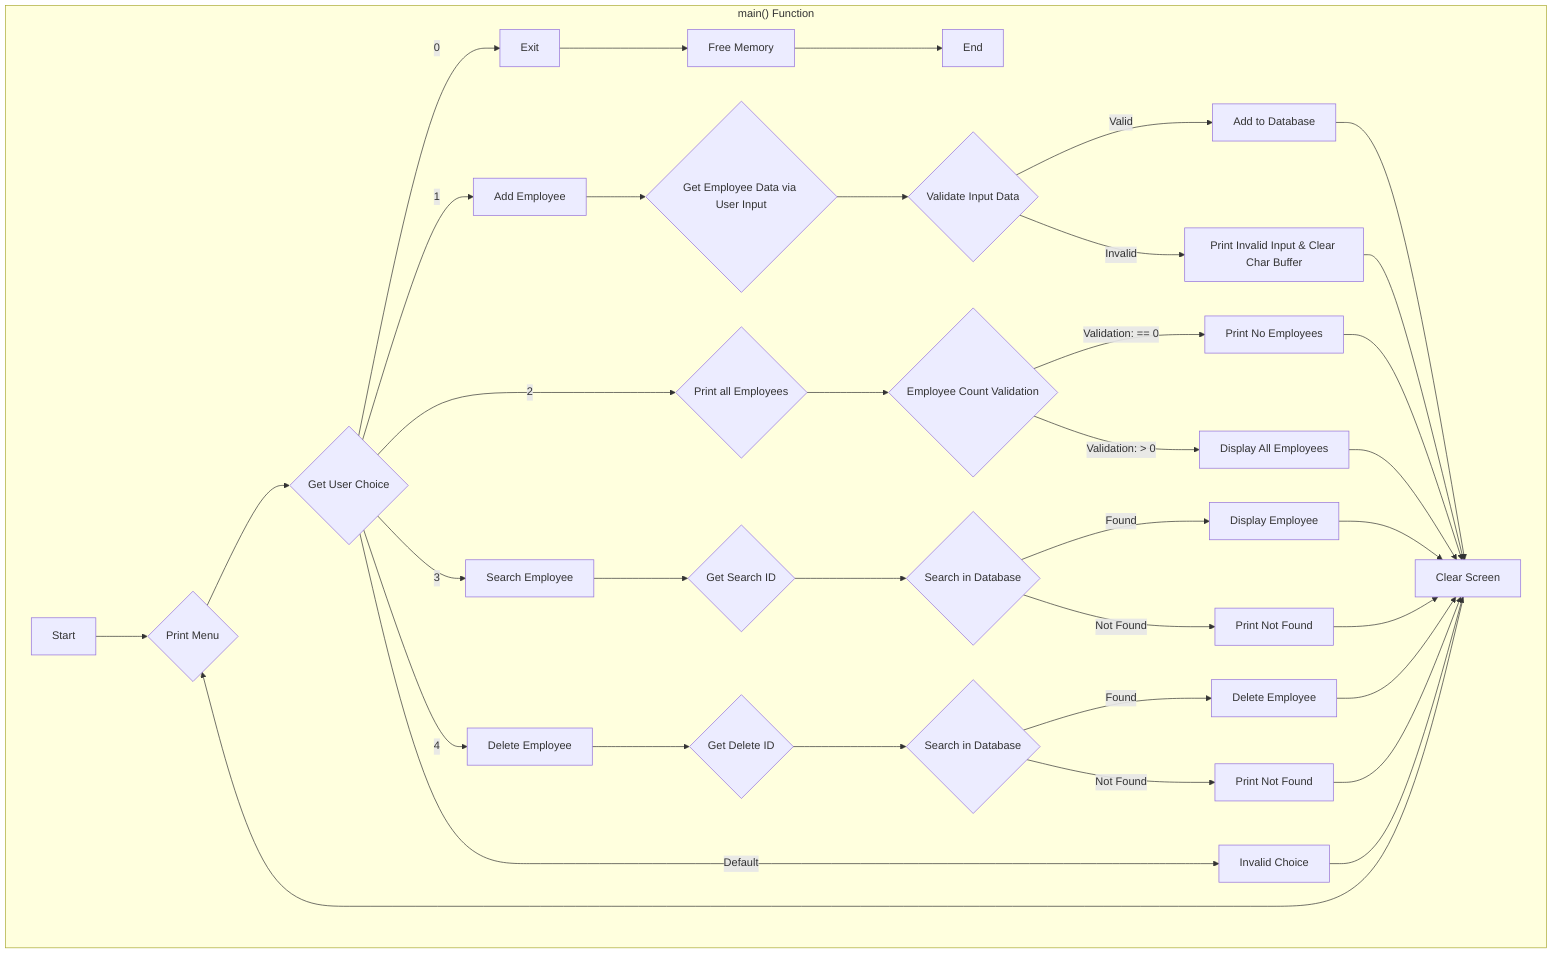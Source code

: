 graph TD
    subgraph "main() Function"
        A[Start] --> B{Print Menu};
        B --> C{Get User Choice};
        C -- 0 --> J[Exit];
        C -- 1 --> D[Add Employee];
        C -- 2 --> E{Print all Employees};
        C -- 3 --> F[Search Employee];
        C -- 4 --> G[Delete Employee];
        C -- Default --> H[Invalid Choice];
        D --> DA{Get Employee Data via User Input};
        DA --> DB{Validate Input Data};
        DB -- Valid --> D1[Add to Database];
        D1 --> I[Clear Screen];
        DB -- Invalid --> D2[Print Invalid Input & Clear Char Buffer];
        D2 --> I[Clear Screen];
        E --> EA{Employee Count Validation};
        EA -- Validation: == 0 --> EN[Print No Employees];
        EN --> I;
        EA -- Validation: > 0 --> K[Display All Employees];
        F --> FS{Get Search ID};
        FS --> F1{Search in Database};
        F1 -- Found --> F2[Display Employee];
        F1 -- Not Found --> F3[Print Not Found];
        F2 --> I;
        F3 --> I;
        G --> GD{Get Delete ID};
        GD --> G1{Search in Database};
        G1 -- Found --> G2[Delete Employee];
        G2 --> I;
        G1 -- Not Found --> G3[Print Not Found];
        G3 --> I;
        H --> I;
        I --> B;
        K --> I;
        J[Exit] --> L[Free Memory];
        L --> M[End];
    end